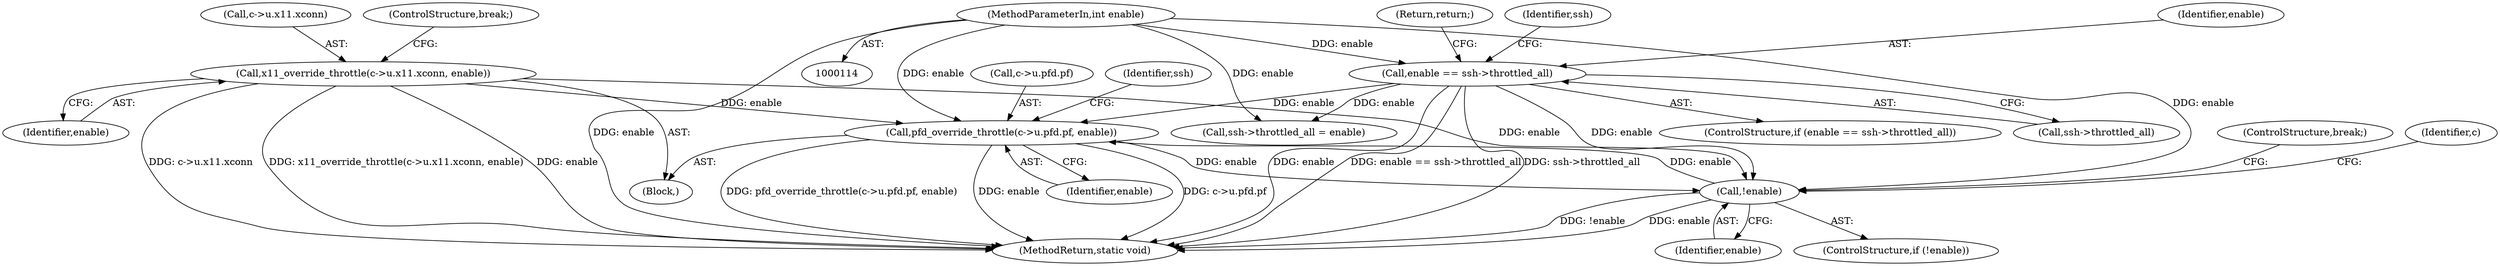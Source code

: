 digraph "0_tartarus_4ff22863d895cb7ebfced4cf923a012a614adaa8@pointer" {
"1000185" [label="(Call,pfd_override_throttle(c->u.pfd.pf, enable))"];
"1000179" [label="(Call,!enable)"];
"1000185" [label="(Call,pfd_override_throttle(c->u.pfd.pf, enable))"];
"1000167" [label="(Call,x11_override_throttle(c->u.x11.xconn, enable))"];
"1000116" [label="(MethodParameterIn,int enable)"];
"1000122" [label="(Call,enable == ssh->throttled_all)"];
"1000123" [label="(Identifier,enable)"];
"1000180" [label="(Identifier,enable)"];
"1000127" [label="(Return,return;)"];
"1000116" [label="(MethodParameterIn,int enable)"];
"1000121" [label="(ControlStructure,if (enable == ssh->throttled_all))"];
"1000183" [label="(ControlStructure,break;)"];
"1000193" [label="(Identifier,enable)"];
"1000178" [label="(ControlStructure,if (!enable))"];
"1000124" [label="(Call,ssh->throttled_all)"];
"1000186" [label="(Call,c->u.pfd.pf)"];
"1000496" [label="(MethodReturn,static void)"];
"1000185" [label="(Call,pfd_override_throttle(c->u.pfd.pf, enable))"];
"1000176" [label="(ControlStructure,break;)"];
"1000128" [label="(Call,ssh->throttled_all = enable)"];
"1000164" [label="(Block,)"];
"1000182" [label="(Identifier,c)"];
"1000122" [label="(Call,enable == ssh->throttled_all)"];
"1000167" [label="(Call,x11_override_throttle(c->u.x11.xconn, enable))"];
"1000179" [label="(Call,!enable)"];
"1000130" [label="(Identifier,ssh)"];
"1000175" [label="(Identifier,enable)"];
"1000197" [label="(Identifier,ssh)"];
"1000168" [label="(Call,c->u.x11.xconn)"];
"1000185" -> "1000164"  [label="AST: "];
"1000185" -> "1000193"  [label="CFG: "];
"1000186" -> "1000185"  [label="AST: "];
"1000193" -> "1000185"  [label="AST: "];
"1000197" -> "1000185"  [label="CFG: "];
"1000185" -> "1000496"  [label="DDG: c->u.pfd.pf"];
"1000185" -> "1000496"  [label="DDG: pfd_override_throttle(c->u.pfd.pf, enable)"];
"1000185" -> "1000496"  [label="DDG: enable"];
"1000185" -> "1000179"  [label="DDG: enable"];
"1000179" -> "1000185"  [label="DDG: enable"];
"1000167" -> "1000185"  [label="DDG: enable"];
"1000116" -> "1000185"  [label="DDG: enable"];
"1000122" -> "1000185"  [label="DDG: enable"];
"1000179" -> "1000178"  [label="AST: "];
"1000179" -> "1000180"  [label="CFG: "];
"1000180" -> "1000179"  [label="AST: "];
"1000182" -> "1000179"  [label="CFG: "];
"1000183" -> "1000179"  [label="CFG: "];
"1000179" -> "1000496"  [label="DDG: !enable"];
"1000179" -> "1000496"  [label="DDG: enable"];
"1000167" -> "1000179"  [label="DDG: enable"];
"1000116" -> "1000179"  [label="DDG: enable"];
"1000122" -> "1000179"  [label="DDG: enable"];
"1000167" -> "1000164"  [label="AST: "];
"1000167" -> "1000175"  [label="CFG: "];
"1000168" -> "1000167"  [label="AST: "];
"1000175" -> "1000167"  [label="AST: "];
"1000176" -> "1000167"  [label="CFG: "];
"1000167" -> "1000496"  [label="DDG: c->u.x11.xconn"];
"1000167" -> "1000496"  [label="DDG: x11_override_throttle(c->u.x11.xconn, enable)"];
"1000167" -> "1000496"  [label="DDG: enable"];
"1000116" -> "1000114"  [label="AST: "];
"1000116" -> "1000496"  [label="DDG: enable"];
"1000116" -> "1000122"  [label="DDG: enable"];
"1000116" -> "1000128"  [label="DDG: enable"];
"1000122" -> "1000121"  [label="AST: "];
"1000122" -> "1000124"  [label="CFG: "];
"1000123" -> "1000122"  [label="AST: "];
"1000124" -> "1000122"  [label="AST: "];
"1000127" -> "1000122"  [label="CFG: "];
"1000130" -> "1000122"  [label="CFG: "];
"1000122" -> "1000496"  [label="DDG: enable"];
"1000122" -> "1000496"  [label="DDG: enable == ssh->throttled_all"];
"1000122" -> "1000496"  [label="DDG: ssh->throttled_all"];
"1000122" -> "1000128"  [label="DDG: enable"];
}
